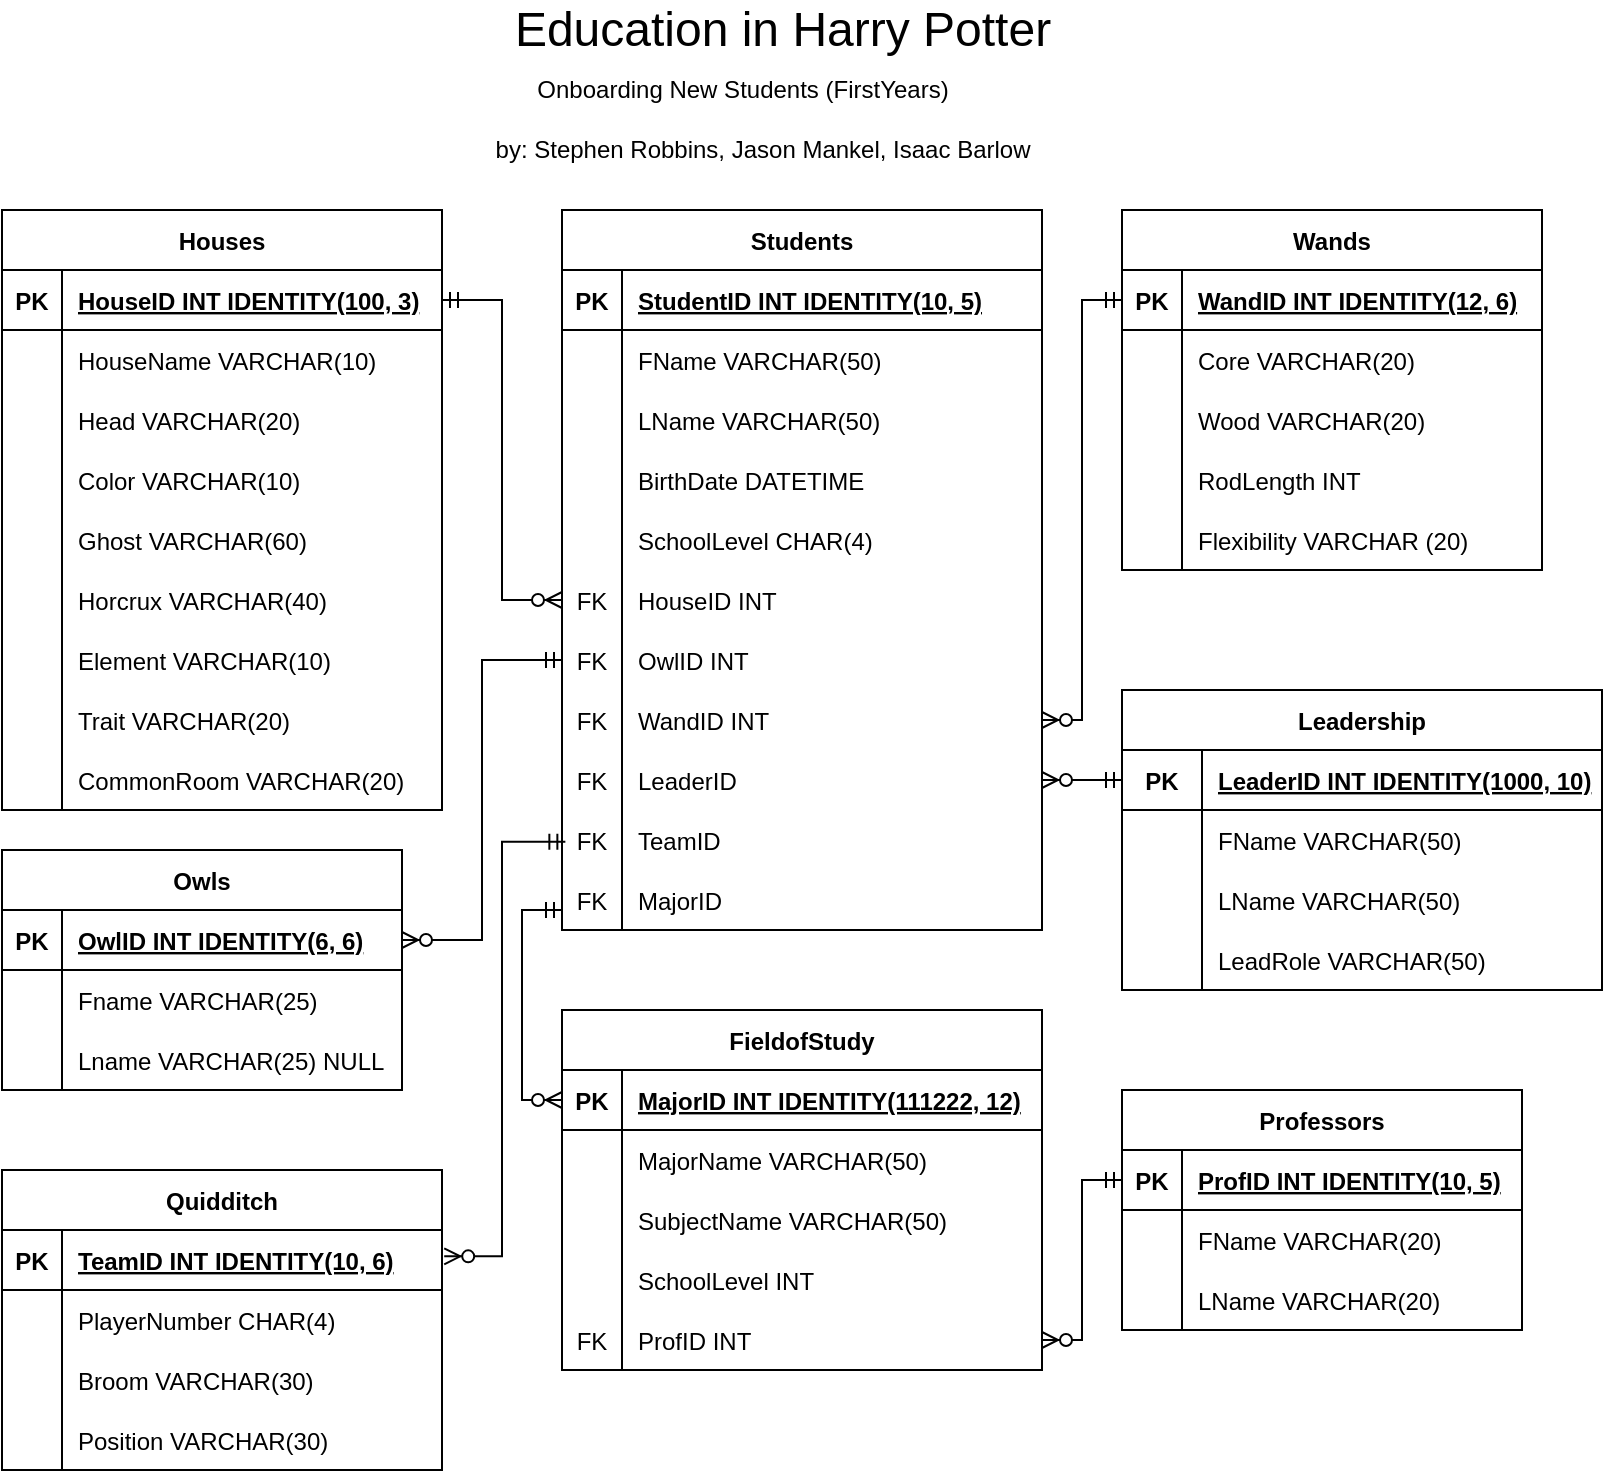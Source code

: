 <mxfile version="17.4.5" type="github">
  <diagram id="U9MsJxQ1fenHRwTIjCpt" name="Page-1">
    <mxGraphModel dx="490" dy="395" grid="1" gridSize="10" guides="1" tooltips="1" connect="0" arrows="0" fold="1" page="1" pageScale="1" pageWidth="850" pageHeight="1100" math="0" shadow="0">
      <root>
        <mxCell id="0" />
        <mxCell id="1" parent="0" />
        <mxCell id="-ZG44ZCdOxZZcYwlkN5d-154" value="Students" style="shape=table;startSize=30;container=1;collapsible=1;childLayout=tableLayout;fixedRows=1;rowLines=0;fontStyle=1;align=center;resizeLast=1;" parent="1" vertex="1">
          <mxGeometry x="320" y="160" width="240" height="360" as="geometry" />
        </mxCell>
        <mxCell id="-ZG44ZCdOxZZcYwlkN5d-155" value="" style="shape=tableRow;horizontal=0;startSize=0;swimlaneHead=0;swimlaneBody=0;fillColor=none;collapsible=0;dropTarget=0;points=[[0,0.5],[1,0.5]];portConstraint=eastwest;top=0;left=0;right=0;bottom=1;" parent="-ZG44ZCdOxZZcYwlkN5d-154" vertex="1">
          <mxGeometry y="30" width="240" height="30" as="geometry" />
        </mxCell>
        <mxCell id="-ZG44ZCdOxZZcYwlkN5d-156" value="PK" style="shape=partialRectangle;connectable=0;fillColor=none;top=0;left=0;bottom=0;right=0;fontStyle=1;overflow=hidden;" parent="-ZG44ZCdOxZZcYwlkN5d-155" vertex="1">
          <mxGeometry width="30" height="30" as="geometry">
            <mxRectangle width="30" height="30" as="alternateBounds" />
          </mxGeometry>
        </mxCell>
        <mxCell id="-ZG44ZCdOxZZcYwlkN5d-157" value="StudentID INT IDENTITY(10, 5)" style="shape=partialRectangle;connectable=0;fillColor=none;top=0;left=0;bottom=0;right=0;align=left;spacingLeft=6;fontStyle=5;overflow=hidden;" parent="-ZG44ZCdOxZZcYwlkN5d-155" vertex="1">
          <mxGeometry x="30" width="210" height="30" as="geometry">
            <mxRectangle width="210" height="30" as="alternateBounds" />
          </mxGeometry>
        </mxCell>
        <mxCell id="-ZG44ZCdOxZZcYwlkN5d-158" value="" style="shape=tableRow;horizontal=0;startSize=0;swimlaneHead=0;swimlaneBody=0;fillColor=none;collapsible=0;dropTarget=0;points=[[0,0.5],[1,0.5]];portConstraint=eastwest;top=0;left=0;right=0;bottom=0;" parent="-ZG44ZCdOxZZcYwlkN5d-154" vertex="1">
          <mxGeometry y="60" width="240" height="30" as="geometry" />
        </mxCell>
        <mxCell id="-ZG44ZCdOxZZcYwlkN5d-159" value="" style="shape=partialRectangle;connectable=0;fillColor=none;top=0;left=0;bottom=0;right=0;editable=1;overflow=hidden;" parent="-ZG44ZCdOxZZcYwlkN5d-158" vertex="1">
          <mxGeometry width="30" height="30" as="geometry">
            <mxRectangle width="30" height="30" as="alternateBounds" />
          </mxGeometry>
        </mxCell>
        <mxCell id="-ZG44ZCdOxZZcYwlkN5d-160" value="FName VARCHAR(50)" style="shape=partialRectangle;connectable=0;fillColor=none;top=0;left=0;bottom=0;right=0;align=left;spacingLeft=6;overflow=hidden;" parent="-ZG44ZCdOxZZcYwlkN5d-158" vertex="1">
          <mxGeometry x="30" width="210" height="30" as="geometry">
            <mxRectangle width="210" height="30" as="alternateBounds" />
          </mxGeometry>
        </mxCell>
        <mxCell id="-ZG44ZCdOxZZcYwlkN5d-161" value="" style="shape=tableRow;horizontal=0;startSize=0;swimlaneHead=0;swimlaneBody=0;fillColor=none;collapsible=0;dropTarget=0;points=[[0,0.5],[1,0.5]];portConstraint=eastwest;top=0;left=0;right=0;bottom=0;" parent="-ZG44ZCdOxZZcYwlkN5d-154" vertex="1">
          <mxGeometry y="90" width="240" height="30" as="geometry" />
        </mxCell>
        <mxCell id="-ZG44ZCdOxZZcYwlkN5d-162" value="" style="shape=partialRectangle;connectable=0;fillColor=none;top=0;left=0;bottom=0;right=0;editable=1;overflow=hidden;" parent="-ZG44ZCdOxZZcYwlkN5d-161" vertex="1">
          <mxGeometry width="30" height="30" as="geometry">
            <mxRectangle width="30" height="30" as="alternateBounds" />
          </mxGeometry>
        </mxCell>
        <mxCell id="-ZG44ZCdOxZZcYwlkN5d-163" value="LName VARCHAR(50)" style="shape=partialRectangle;connectable=0;fillColor=none;top=0;left=0;bottom=0;right=0;align=left;spacingLeft=6;overflow=hidden;" parent="-ZG44ZCdOxZZcYwlkN5d-161" vertex="1">
          <mxGeometry x="30" width="210" height="30" as="geometry">
            <mxRectangle width="210" height="30" as="alternateBounds" />
          </mxGeometry>
        </mxCell>
        <mxCell id="-ZG44ZCdOxZZcYwlkN5d-164" value="" style="shape=tableRow;horizontal=0;startSize=0;swimlaneHead=0;swimlaneBody=0;fillColor=none;collapsible=0;dropTarget=0;points=[[0,0.5],[1,0.5]];portConstraint=eastwest;top=0;left=0;right=0;bottom=0;" parent="-ZG44ZCdOxZZcYwlkN5d-154" vertex="1">
          <mxGeometry y="120" width="240" height="30" as="geometry" />
        </mxCell>
        <mxCell id="-ZG44ZCdOxZZcYwlkN5d-165" value="" style="shape=partialRectangle;connectable=0;fillColor=none;top=0;left=0;bottom=0;right=0;editable=1;overflow=hidden;" parent="-ZG44ZCdOxZZcYwlkN5d-164" vertex="1">
          <mxGeometry width="30" height="30" as="geometry">
            <mxRectangle width="30" height="30" as="alternateBounds" />
          </mxGeometry>
        </mxCell>
        <mxCell id="-ZG44ZCdOxZZcYwlkN5d-166" value="BirthDate DATETIME" style="shape=partialRectangle;connectable=0;fillColor=none;top=0;left=0;bottom=0;right=0;align=left;spacingLeft=6;overflow=hidden;" parent="-ZG44ZCdOxZZcYwlkN5d-164" vertex="1">
          <mxGeometry x="30" width="210" height="30" as="geometry">
            <mxRectangle width="210" height="30" as="alternateBounds" />
          </mxGeometry>
        </mxCell>
        <mxCell id="VRzAlIb7PDX3ngP3cfWf-1" value="" style="shape=tableRow;horizontal=0;startSize=0;swimlaneHead=0;swimlaneBody=0;fillColor=none;collapsible=0;dropTarget=0;points=[[0,0.5],[1,0.5]];portConstraint=eastwest;top=0;left=0;right=0;bottom=0;" vertex="1" parent="-ZG44ZCdOxZZcYwlkN5d-154">
          <mxGeometry y="150" width="240" height="30" as="geometry" />
        </mxCell>
        <mxCell id="VRzAlIb7PDX3ngP3cfWf-2" value="" style="shape=partialRectangle;connectable=0;fillColor=none;top=0;left=0;bottom=0;right=0;editable=1;overflow=hidden;" vertex="1" parent="VRzAlIb7PDX3ngP3cfWf-1">
          <mxGeometry width="30" height="30" as="geometry">
            <mxRectangle width="30" height="30" as="alternateBounds" />
          </mxGeometry>
        </mxCell>
        <mxCell id="VRzAlIb7PDX3ngP3cfWf-3" value="SchoolLevel CHAR(4)" style="shape=partialRectangle;connectable=0;fillColor=none;top=0;left=0;bottom=0;right=0;align=left;spacingLeft=6;overflow=hidden;" vertex="1" parent="VRzAlIb7PDX3ngP3cfWf-1">
          <mxGeometry x="30" width="210" height="30" as="geometry">
            <mxRectangle width="210" height="30" as="alternateBounds" />
          </mxGeometry>
        </mxCell>
        <mxCell id="-ZG44ZCdOxZZcYwlkN5d-338" value="" style="shape=tableRow;horizontal=0;startSize=0;swimlaneHead=0;swimlaneBody=0;fillColor=none;collapsible=0;dropTarget=0;points=[[0,0.5],[1,0.5]];portConstraint=eastwest;top=0;left=0;right=0;bottom=0;" parent="-ZG44ZCdOxZZcYwlkN5d-154" vertex="1">
          <mxGeometry y="180" width="240" height="30" as="geometry" />
        </mxCell>
        <mxCell id="-ZG44ZCdOxZZcYwlkN5d-339" value="FK" style="shape=partialRectangle;connectable=0;fillColor=none;top=0;left=0;bottom=0;right=0;editable=1;overflow=hidden;" parent="-ZG44ZCdOxZZcYwlkN5d-338" vertex="1">
          <mxGeometry width="30" height="30" as="geometry">
            <mxRectangle width="30" height="30" as="alternateBounds" />
          </mxGeometry>
        </mxCell>
        <mxCell id="-ZG44ZCdOxZZcYwlkN5d-340" value="HouseID INT" style="shape=partialRectangle;connectable=0;fillColor=none;top=0;left=0;bottom=0;right=0;align=left;spacingLeft=6;overflow=hidden;" parent="-ZG44ZCdOxZZcYwlkN5d-338" vertex="1">
          <mxGeometry x="30" width="210" height="30" as="geometry">
            <mxRectangle width="210" height="30" as="alternateBounds" />
          </mxGeometry>
        </mxCell>
        <mxCell id="-ZG44ZCdOxZZcYwlkN5d-347" value="" style="shape=tableRow;horizontal=0;startSize=0;swimlaneHead=0;swimlaneBody=0;fillColor=none;collapsible=0;dropTarget=0;points=[[0,0.5],[1,0.5]];portConstraint=eastwest;top=0;left=0;right=0;bottom=0;" parent="-ZG44ZCdOxZZcYwlkN5d-154" vertex="1">
          <mxGeometry y="210" width="240" height="30" as="geometry" />
        </mxCell>
        <mxCell id="-ZG44ZCdOxZZcYwlkN5d-348" value="FK" style="shape=partialRectangle;connectable=0;fillColor=none;top=0;left=0;bottom=0;right=0;editable=1;overflow=hidden;" parent="-ZG44ZCdOxZZcYwlkN5d-347" vertex="1">
          <mxGeometry width="30" height="30" as="geometry">
            <mxRectangle width="30" height="30" as="alternateBounds" />
          </mxGeometry>
        </mxCell>
        <mxCell id="-ZG44ZCdOxZZcYwlkN5d-349" value="OwlID INT" style="shape=partialRectangle;connectable=0;fillColor=none;top=0;left=0;bottom=0;right=0;align=left;spacingLeft=6;overflow=hidden;" parent="-ZG44ZCdOxZZcYwlkN5d-347" vertex="1">
          <mxGeometry x="30" width="210" height="30" as="geometry">
            <mxRectangle width="210" height="30" as="alternateBounds" />
          </mxGeometry>
        </mxCell>
        <mxCell id="-ZG44ZCdOxZZcYwlkN5d-344" value="" style="shape=tableRow;horizontal=0;startSize=0;swimlaneHead=0;swimlaneBody=0;fillColor=none;collapsible=0;dropTarget=0;points=[[0,0.5],[1,0.5]];portConstraint=eastwest;top=0;left=0;right=0;bottom=0;" parent="-ZG44ZCdOxZZcYwlkN5d-154" vertex="1">
          <mxGeometry y="240" width="240" height="30" as="geometry" />
        </mxCell>
        <mxCell id="-ZG44ZCdOxZZcYwlkN5d-345" value="FK" style="shape=partialRectangle;connectable=0;fillColor=none;top=0;left=0;bottom=0;right=0;editable=1;overflow=hidden;" parent="-ZG44ZCdOxZZcYwlkN5d-344" vertex="1">
          <mxGeometry width="30" height="30" as="geometry">
            <mxRectangle width="30" height="30" as="alternateBounds" />
          </mxGeometry>
        </mxCell>
        <mxCell id="-ZG44ZCdOxZZcYwlkN5d-346" value="WandID INT" style="shape=partialRectangle;connectable=0;fillColor=none;top=0;left=0;bottom=0;right=0;align=left;spacingLeft=6;overflow=hidden;" parent="-ZG44ZCdOxZZcYwlkN5d-344" vertex="1">
          <mxGeometry x="30" width="210" height="30" as="geometry">
            <mxRectangle width="210" height="30" as="alternateBounds" />
          </mxGeometry>
        </mxCell>
        <mxCell id="M2DXk9aReoTNy8L0hFYO-3" value="" style="shape=tableRow;horizontal=0;startSize=0;swimlaneHead=0;swimlaneBody=0;fillColor=none;collapsible=0;dropTarget=0;points=[[0,0.5],[1,0.5]];portConstraint=eastwest;top=0;left=0;right=0;bottom=0;" parent="-ZG44ZCdOxZZcYwlkN5d-154" vertex="1">
          <mxGeometry y="270" width="240" height="30" as="geometry" />
        </mxCell>
        <mxCell id="M2DXk9aReoTNy8L0hFYO-4" value="FK" style="shape=partialRectangle;connectable=0;fillColor=none;top=0;left=0;bottom=0;right=0;editable=1;overflow=hidden;" parent="M2DXk9aReoTNy8L0hFYO-3" vertex="1">
          <mxGeometry width="30" height="30" as="geometry">
            <mxRectangle width="30" height="30" as="alternateBounds" />
          </mxGeometry>
        </mxCell>
        <mxCell id="M2DXk9aReoTNy8L0hFYO-5" value="LeaderID" style="shape=partialRectangle;connectable=0;fillColor=none;top=0;left=0;bottom=0;right=0;align=left;spacingLeft=6;overflow=hidden;" parent="M2DXk9aReoTNy8L0hFYO-3" vertex="1">
          <mxGeometry x="30" width="210" height="30" as="geometry">
            <mxRectangle width="210" height="30" as="alternateBounds" />
          </mxGeometry>
        </mxCell>
        <mxCell id="WlVcrOONY_snQyhokI9--11" value="" style="shape=tableRow;horizontal=0;startSize=0;swimlaneHead=0;swimlaneBody=0;fillColor=none;collapsible=0;dropTarget=0;points=[[0,0.5],[1,0.5]];portConstraint=eastwest;top=0;left=0;right=0;bottom=0;" parent="-ZG44ZCdOxZZcYwlkN5d-154" vertex="1">
          <mxGeometry y="300" width="240" height="30" as="geometry" />
        </mxCell>
        <mxCell id="WlVcrOONY_snQyhokI9--12" value="FK" style="shape=partialRectangle;connectable=0;fillColor=none;top=0;left=0;bottom=0;right=0;editable=1;overflow=hidden;" parent="WlVcrOONY_snQyhokI9--11" vertex="1">
          <mxGeometry width="30" height="30" as="geometry">
            <mxRectangle width="30" height="30" as="alternateBounds" />
          </mxGeometry>
        </mxCell>
        <mxCell id="WlVcrOONY_snQyhokI9--13" value="TeamID" style="shape=partialRectangle;connectable=0;fillColor=none;top=0;left=0;bottom=0;right=0;align=left;spacingLeft=6;overflow=hidden;" parent="WlVcrOONY_snQyhokI9--11" vertex="1">
          <mxGeometry x="30" width="210" height="30" as="geometry">
            <mxRectangle width="210" height="30" as="alternateBounds" />
          </mxGeometry>
        </mxCell>
        <mxCell id="-ZG44ZCdOxZZcYwlkN5d-341" value="" style="shape=tableRow;horizontal=0;startSize=0;swimlaneHead=0;swimlaneBody=0;fillColor=none;collapsible=0;dropTarget=0;points=[[0,0.5],[1,0.5]];portConstraint=eastwest;top=0;left=0;right=0;bottom=0;" parent="-ZG44ZCdOxZZcYwlkN5d-154" vertex="1">
          <mxGeometry y="330" width="240" height="30" as="geometry" />
        </mxCell>
        <mxCell id="-ZG44ZCdOxZZcYwlkN5d-342" value="FK" style="shape=partialRectangle;connectable=0;fillColor=none;top=0;left=0;bottom=0;right=0;editable=1;overflow=hidden;" parent="-ZG44ZCdOxZZcYwlkN5d-341" vertex="1">
          <mxGeometry width="30" height="30" as="geometry">
            <mxRectangle width="30" height="30" as="alternateBounds" />
          </mxGeometry>
        </mxCell>
        <mxCell id="-ZG44ZCdOxZZcYwlkN5d-343" value="MajorID" style="shape=partialRectangle;connectable=0;fillColor=none;top=0;left=0;bottom=0;right=0;align=left;spacingLeft=6;overflow=hidden;" parent="-ZG44ZCdOxZZcYwlkN5d-341" vertex="1">
          <mxGeometry x="30" width="210" height="30" as="geometry">
            <mxRectangle width="210" height="30" as="alternateBounds" />
          </mxGeometry>
        </mxCell>
        <mxCell id="-ZG44ZCdOxZZcYwlkN5d-170" value="Houses" style="shape=table;startSize=30;container=1;collapsible=1;childLayout=tableLayout;fixedRows=1;rowLines=0;fontStyle=1;align=center;resizeLast=1;" parent="1" vertex="1">
          <mxGeometry x="40" y="160" width="220" height="300" as="geometry" />
        </mxCell>
        <mxCell id="-ZG44ZCdOxZZcYwlkN5d-171" value="" style="shape=tableRow;horizontal=0;startSize=0;swimlaneHead=0;swimlaneBody=0;fillColor=none;collapsible=0;dropTarget=0;points=[[0,0.5],[1,0.5]];portConstraint=eastwest;top=0;left=0;right=0;bottom=1;" parent="-ZG44ZCdOxZZcYwlkN5d-170" vertex="1">
          <mxGeometry y="30" width="220" height="30" as="geometry" />
        </mxCell>
        <mxCell id="-ZG44ZCdOxZZcYwlkN5d-172" value="PK" style="shape=partialRectangle;connectable=0;fillColor=none;top=0;left=0;bottom=0;right=0;fontStyle=1;overflow=hidden;" parent="-ZG44ZCdOxZZcYwlkN5d-171" vertex="1">
          <mxGeometry width="30" height="30" as="geometry">
            <mxRectangle width="30" height="30" as="alternateBounds" />
          </mxGeometry>
        </mxCell>
        <mxCell id="-ZG44ZCdOxZZcYwlkN5d-173" value="HouseID INT IDENTITY(100, 3)" style="shape=partialRectangle;connectable=0;fillColor=none;top=0;left=0;bottom=0;right=0;align=left;spacingLeft=6;fontStyle=5;overflow=hidden;" parent="-ZG44ZCdOxZZcYwlkN5d-171" vertex="1">
          <mxGeometry x="30" width="190" height="30" as="geometry">
            <mxRectangle width="190" height="30" as="alternateBounds" />
          </mxGeometry>
        </mxCell>
        <mxCell id="-ZG44ZCdOxZZcYwlkN5d-177" value="" style="shape=tableRow;horizontal=0;startSize=0;swimlaneHead=0;swimlaneBody=0;fillColor=none;collapsible=0;dropTarget=0;points=[[0,0.5],[1,0.5]];portConstraint=eastwest;top=0;left=0;right=0;bottom=0;" parent="-ZG44ZCdOxZZcYwlkN5d-170" vertex="1">
          <mxGeometry y="60" width="220" height="30" as="geometry" />
        </mxCell>
        <mxCell id="-ZG44ZCdOxZZcYwlkN5d-178" value="" style="shape=partialRectangle;connectable=0;fillColor=none;top=0;left=0;bottom=0;right=0;editable=1;overflow=hidden;" parent="-ZG44ZCdOxZZcYwlkN5d-177" vertex="1">
          <mxGeometry width="30" height="30" as="geometry">
            <mxRectangle width="30" height="30" as="alternateBounds" />
          </mxGeometry>
        </mxCell>
        <mxCell id="-ZG44ZCdOxZZcYwlkN5d-179" value="HouseName VARCHAR(10)" style="shape=partialRectangle;connectable=0;fillColor=none;top=0;left=0;bottom=0;right=0;align=left;spacingLeft=6;overflow=hidden;" parent="-ZG44ZCdOxZZcYwlkN5d-177" vertex="1">
          <mxGeometry x="30" width="190" height="30" as="geometry">
            <mxRectangle width="190" height="30" as="alternateBounds" />
          </mxGeometry>
        </mxCell>
        <mxCell id="VRzAlIb7PDX3ngP3cfWf-4" value="" style="shape=tableRow;horizontal=0;startSize=0;swimlaneHead=0;swimlaneBody=0;fillColor=none;collapsible=0;dropTarget=0;points=[[0,0.5],[1,0.5]];portConstraint=eastwest;top=0;left=0;right=0;bottom=0;" vertex="1" parent="-ZG44ZCdOxZZcYwlkN5d-170">
          <mxGeometry y="90" width="220" height="30" as="geometry" />
        </mxCell>
        <mxCell id="VRzAlIb7PDX3ngP3cfWf-5" value="" style="shape=partialRectangle;connectable=0;fillColor=none;top=0;left=0;bottom=0;right=0;editable=1;overflow=hidden;" vertex="1" parent="VRzAlIb7PDX3ngP3cfWf-4">
          <mxGeometry width="30" height="30" as="geometry">
            <mxRectangle width="30" height="30" as="alternateBounds" />
          </mxGeometry>
        </mxCell>
        <mxCell id="VRzAlIb7PDX3ngP3cfWf-6" value="Head VARCHAR(20)" style="shape=partialRectangle;connectable=0;fillColor=none;top=0;left=0;bottom=0;right=0;align=left;spacingLeft=6;overflow=hidden;" vertex="1" parent="VRzAlIb7PDX3ngP3cfWf-4">
          <mxGeometry x="30" width="190" height="30" as="geometry">
            <mxRectangle width="190" height="30" as="alternateBounds" />
          </mxGeometry>
        </mxCell>
        <mxCell id="-ZG44ZCdOxZZcYwlkN5d-180" value="" style="shape=tableRow;horizontal=0;startSize=0;swimlaneHead=0;swimlaneBody=0;fillColor=none;collapsible=0;dropTarget=0;points=[[0,0.5],[1,0.5]];portConstraint=eastwest;top=0;left=0;right=0;bottom=0;" parent="-ZG44ZCdOxZZcYwlkN5d-170" vertex="1">
          <mxGeometry y="120" width="220" height="30" as="geometry" />
        </mxCell>
        <mxCell id="-ZG44ZCdOxZZcYwlkN5d-181" value="" style="shape=partialRectangle;connectable=0;fillColor=none;top=0;left=0;bottom=0;right=0;editable=1;overflow=hidden;" parent="-ZG44ZCdOxZZcYwlkN5d-180" vertex="1">
          <mxGeometry width="30" height="30" as="geometry">
            <mxRectangle width="30" height="30" as="alternateBounds" />
          </mxGeometry>
        </mxCell>
        <mxCell id="-ZG44ZCdOxZZcYwlkN5d-182" value="Color VARCHAR(10)" style="shape=partialRectangle;connectable=0;fillColor=none;top=0;left=0;bottom=0;right=0;align=left;spacingLeft=6;overflow=hidden;" parent="-ZG44ZCdOxZZcYwlkN5d-180" vertex="1">
          <mxGeometry x="30" width="190" height="30" as="geometry">
            <mxRectangle width="190" height="30" as="alternateBounds" />
          </mxGeometry>
        </mxCell>
        <mxCell id="-ZG44ZCdOxZZcYwlkN5d-183" value="" style="shape=tableRow;horizontal=0;startSize=0;swimlaneHead=0;swimlaneBody=0;fillColor=none;collapsible=0;dropTarget=0;points=[[0,0.5],[1,0.5]];portConstraint=eastwest;top=0;left=0;right=0;bottom=0;" parent="-ZG44ZCdOxZZcYwlkN5d-170" vertex="1">
          <mxGeometry y="150" width="220" height="30" as="geometry" />
        </mxCell>
        <mxCell id="-ZG44ZCdOxZZcYwlkN5d-184" value="" style="shape=partialRectangle;connectable=0;fillColor=none;top=0;left=0;bottom=0;right=0;editable=1;overflow=hidden;" parent="-ZG44ZCdOxZZcYwlkN5d-183" vertex="1">
          <mxGeometry width="30" height="30" as="geometry">
            <mxRectangle width="30" height="30" as="alternateBounds" />
          </mxGeometry>
        </mxCell>
        <mxCell id="-ZG44ZCdOxZZcYwlkN5d-185" value="Ghost VARCHAR(60)" style="shape=partialRectangle;connectable=0;fillColor=none;top=0;left=0;bottom=0;right=0;align=left;spacingLeft=6;overflow=hidden;" parent="-ZG44ZCdOxZZcYwlkN5d-183" vertex="1">
          <mxGeometry x="30" width="190" height="30" as="geometry">
            <mxRectangle width="190" height="30" as="alternateBounds" />
          </mxGeometry>
        </mxCell>
        <mxCell id="-ZG44ZCdOxZZcYwlkN5d-186" value="" style="shape=tableRow;horizontal=0;startSize=0;swimlaneHead=0;swimlaneBody=0;fillColor=none;collapsible=0;dropTarget=0;points=[[0,0.5],[1,0.5]];portConstraint=eastwest;top=0;left=0;right=0;bottom=0;" parent="-ZG44ZCdOxZZcYwlkN5d-170" vertex="1">
          <mxGeometry y="180" width="220" height="30" as="geometry" />
        </mxCell>
        <mxCell id="-ZG44ZCdOxZZcYwlkN5d-187" value="" style="shape=partialRectangle;connectable=0;fillColor=none;top=0;left=0;bottom=0;right=0;editable=1;overflow=hidden;" parent="-ZG44ZCdOxZZcYwlkN5d-186" vertex="1">
          <mxGeometry width="30" height="30" as="geometry">
            <mxRectangle width="30" height="30" as="alternateBounds" />
          </mxGeometry>
        </mxCell>
        <mxCell id="-ZG44ZCdOxZZcYwlkN5d-188" value="Horcrux VARCHAR(40)" style="shape=partialRectangle;connectable=0;fillColor=none;top=0;left=0;bottom=0;right=0;align=left;spacingLeft=6;overflow=hidden;" parent="-ZG44ZCdOxZZcYwlkN5d-186" vertex="1">
          <mxGeometry x="30" width="190" height="30" as="geometry">
            <mxRectangle width="190" height="30" as="alternateBounds" />
          </mxGeometry>
        </mxCell>
        <mxCell id="-ZG44ZCdOxZZcYwlkN5d-189" value="" style="shape=tableRow;horizontal=0;startSize=0;swimlaneHead=0;swimlaneBody=0;fillColor=none;collapsible=0;dropTarget=0;points=[[0,0.5],[1,0.5]];portConstraint=eastwest;top=0;left=0;right=0;bottom=0;" parent="-ZG44ZCdOxZZcYwlkN5d-170" vertex="1">
          <mxGeometry y="210" width="220" height="30" as="geometry" />
        </mxCell>
        <mxCell id="-ZG44ZCdOxZZcYwlkN5d-190" value="" style="shape=partialRectangle;connectable=0;fillColor=none;top=0;left=0;bottom=0;right=0;editable=1;overflow=hidden;" parent="-ZG44ZCdOxZZcYwlkN5d-189" vertex="1">
          <mxGeometry width="30" height="30" as="geometry">
            <mxRectangle width="30" height="30" as="alternateBounds" />
          </mxGeometry>
        </mxCell>
        <mxCell id="-ZG44ZCdOxZZcYwlkN5d-191" value="Element VARCHAR(10)" style="shape=partialRectangle;connectable=0;fillColor=none;top=0;left=0;bottom=0;right=0;align=left;spacingLeft=6;overflow=hidden;" parent="-ZG44ZCdOxZZcYwlkN5d-189" vertex="1">
          <mxGeometry x="30" width="190" height="30" as="geometry">
            <mxRectangle width="190" height="30" as="alternateBounds" />
          </mxGeometry>
        </mxCell>
        <mxCell id="-ZG44ZCdOxZZcYwlkN5d-192" value="" style="shape=tableRow;horizontal=0;startSize=0;swimlaneHead=0;swimlaneBody=0;fillColor=none;collapsible=0;dropTarget=0;points=[[0,0.5],[1,0.5]];portConstraint=eastwest;top=0;left=0;right=0;bottom=0;" parent="-ZG44ZCdOxZZcYwlkN5d-170" vertex="1">
          <mxGeometry y="240" width="220" height="30" as="geometry" />
        </mxCell>
        <mxCell id="-ZG44ZCdOxZZcYwlkN5d-193" value="" style="shape=partialRectangle;connectable=0;fillColor=none;top=0;left=0;bottom=0;right=0;editable=1;overflow=hidden;" parent="-ZG44ZCdOxZZcYwlkN5d-192" vertex="1">
          <mxGeometry width="30" height="30" as="geometry">
            <mxRectangle width="30" height="30" as="alternateBounds" />
          </mxGeometry>
        </mxCell>
        <mxCell id="-ZG44ZCdOxZZcYwlkN5d-194" value="Trait VARCHAR(20)" style="shape=partialRectangle;connectable=0;fillColor=none;top=0;left=0;bottom=0;right=0;align=left;spacingLeft=6;overflow=hidden;" parent="-ZG44ZCdOxZZcYwlkN5d-192" vertex="1">
          <mxGeometry x="30" width="190" height="30" as="geometry">
            <mxRectangle width="190" height="30" as="alternateBounds" />
          </mxGeometry>
        </mxCell>
        <mxCell id="-ZG44ZCdOxZZcYwlkN5d-335" value="" style="shape=tableRow;horizontal=0;startSize=0;swimlaneHead=0;swimlaneBody=0;fillColor=none;collapsible=0;dropTarget=0;points=[[0,0.5],[1,0.5]];portConstraint=eastwest;top=0;left=0;right=0;bottom=0;" parent="-ZG44ZCdOxZZcYwlkN5d-170" vertex="1">
          <mxGeometry y="270" width="220" height="30" as="geometry" />
        </mxCell>
        <mxCell id="-ZG44ZCdOxZZcYwlkN5d-336" value="" style="shape=partialRectangle;connectable=0;fillColor=none;top=0;left=0;bottom=0;right=0;editable=1;overflow=hidden;" parent="-ZG44ZCdOxZZcYwlkN5d-335" vertex="1">
          <mxGeometry width="30" height="30" as="geometry">
            <mxRectangle width="30" height="30" as="alternateBounds" />
          </mxGeometry>
        </mxCell>
        <mxCell id="-ZG44ZCdOxZZcYwlkN5d-337" value="CommonRoom VARCHAR(20)" style="shape=partialRectangle;connectable=0;fillColor=none;top=0;left=0;bottom=0;right=0;align=left;spacingLeft=6;overflow=hidden;" parent="-ZG44ZCdOxZZcYwlkN5d-335" vertex="1">
          <mxGeometry x="30" width="190" height="30" as="geometry">
            <mxRectangle width="190" height="30" as="alternateBounds" />
          </mxGeometry>
        </mxCell>
        <mxCell id="-ZG44ZCdOxZZcYwlkN5d-195" value="FieldofStudy" style="shape=table;startSize=30;container=1;collapsible=1;childLayout=tableLayout;fixedRows=1;rowLines=0;fontStyle=1;align=center;resizeLast=1;" parent="1" vertex="1">
          <mxGeometry x="320" y="560" width="240" height="180" as="geometry" />
        </mxCell>
        <mxCell id="-ZG44ZCdOxZZcYwlkN5d-196" value="" style="shape=tableRow;horizontal=0;startSize=0;swimlaneHead=0;swimlaneBody=0;fillColor=none;collapsible=0;dropTarget=0;points=[[0,0.5],[1,0.5]];portConstraint=eastwest;top=0;left=0;right=0;bottom=1;" parent="-ZG44ZCdOxZZcYwlkN5d-195" vertex="1">
          <mxGeometry y="30" width="240" height="30" as="geometry" />
        </mxCell>
        <mxCell id="-ZG44ZCdOxZZcYwlkN5d-197" value="PK" style="shape=partialRectangle;connectable=0;fillColor=none;top=0;left=0;bottom=0;right=0;fontStyle=1;overflow=hidden;" parent="-ZG44ZCdOxZZcYwlkN5d-196" vertex="1">
          <mxGeometry width="30" height="30" as="geometry">
            <mxRectangle width="30" height="30" as="alternateBounds" />
          </mxGeometry>
        </mxCell>
        <mxCell id="-ZG44ZCdOxZZcYwlkN5d-198" value="MajorID INT IDENTITY(111222, 12)" style="shape=partialRectangle;connectable=0;fillColor=none;top=0;left=0;bottom=0;right=0;align=left;spacingLeft=6;fontStyle=5;overflow=hidden;" parent="-ZG44ZCdOxZZcYwlkN5d-196" vertex="1">
          <mxGeometry x="30" width="210" height="30" as="geometry">
            <mxRectangle width="210" height="30" as="alternateBounds" />
          </mxGeometry>
        </mxCell>
        <mxCell id="-ZG44ZCdOxZZcYwlkN5d-199" value="" style="shape=tableRow;horizontal=0;startSize=0;swimlaneHead=0;swimlaneBody=0;fillColor=none;collapsible=0;dropTarget=0;points=[[0,0.5],[1,0.5]];portConstraint=eastwest;top=0;left=0;right=0;bottom=0;" parent="-ZG44ZCdOxZZcYwlkN5d-195" vertex="1">
          <mxGeometry y="60" width="240" height="30" as="geometry" />
        </mxCell>
        <mxCell id="-ZG44ZCdOxZZcYwlkN5d-200" value="" style="shape=partialRectangle;connectable=0;fillColor=none;top=0;left=0;bottom=0;right=0;editable=1;overflow=hidden;" parent="-ZG44ZCdOxZZcYwlkN5d-199" vertex="1">
          <mxGeometry width="30" height="30" as="geometry">
            <mxRectangle width="30" height="30" as="alternateBounds" />
          </mxGeometry>
        </mxCell>
        <mxCell id="-ZG44ZCdOxZZcYwlkN5d-201" value="MajorName VARCHAR(50)" style="shape=partialRectangle;connectable=0;fillColor=none;top=0;left=0;bottom=0;right=0;align=left;spacingLeft=6;overflow=hidden;" parent="-ZG44ZCdOxZZcYwlkN5d-199" vertex="1">
          <mxGeometry x="30" width="210" height="30" as="geometry">
            <mxRectangle width="210" height="30" as="alternateBounds" />
          </mxGeometry>
        </mxCell>
        <mxCell id="k1wWdUFTu1-UaHcBMK5w-1" value="" style="shape=tableRow;horizontal=0;startSize=0;swimlaneHead=0;swimlaneBody=0;fillColor=none;collapsible=0;dropTarget=0;points=[[0,0.5],[1,0.5]];portConstraint=eastwest;top=0;left=0;right=0;bottom=0;" parent="-ZG44ZCdOxZZcYwlkN5d-195" vertex="1">
          <mxGeometry y="90" width="240" height="30" as="geometry" />
        </mxCell>
        <mxCell id="k1wWdUFTu1-UaHcBMK5w-2" value="" style="shape=partialRectangle;connectable=0;fillColor=none;top=0;left=0;bottom=0;right=0;editable=1;overflow=hidden;" parent="k1wWdUFTu1-UaHcBMK5w-1" vertex="1">
          <mxGeometry width="30" height="30" as="geometry">
            <mxRectangle width="30" height="30" as="alternateBounds" />
          </mxGeometry>
        </mxCell>
        <mxCell id="k1wWdUFTu1-UaHcBMK5w-3" value="SubjectName VARCHAR(50)" style="shape=partialRectangle;connectable=0;fillColor=none;top=0;left=0;bottom=0;right=0;align=left;spacingLeft=6;overflow=hidden;" parent="k1wWdUFTu1-UaHcBMK5w-1" vertex="1">
          <mxGeometry x="30" width="210" height="30" as="geometry">
            <mxRectangle width="210" height="30" as="alternateBounds" />
          </mxGeometry>
        </mxCell>
        <mxCell id="-ZG44ZCdOxZZcYwlkN5d-362" value="" style="shape=tableRow;horizontal=0;startSize=0;swimlaneHead=0;swimlaneBody=0;fillColor=none;collapsible=0;dropTarget=0;points=[[0,0.5],[1,0.5]];portConstraint=eastwest;top=0;left=0;right=0;bottom=0;" parent="-ZG44ZCdOxZZcYwlkN5d-195" vertex="1">
          <mxGeometry y="120" width="240" height="30" as="geometry" />
        </mxCell>
        <mxCell id="-ZG44ZCdOxZZcYwlkN5d-363" value="" style="shape=partialRectangle;connectable=0;fillColor=none;top=0;left=0;bottom=0;right=0;editable=1;overflow=hidden;" parent="-ZG44ZCdOxZZcYwlkN5d-362" vertex="1">
          <mxGeometry width="30" height="30" as="geometry">
            <mxRectangle width="30" height="30" as="alternateBounds" />
          </mxGeometry>
        </mxCell>
        <mxCell id="-ZG44ZCdOxZZcYwlkN5d-364" value="SchoolLevel INT" style="shape=partialRectangle;connectable=0;fillColor=none;top=0;left=0;bottom=0;right=0;align=left;spacingLeft=6;overflow=hidden;" parent="-ZG44ZCdOxZZcYwlkN5d-362" vertex="1">
          <mxGeometry x="30" width="210" height="30" as="geometry">
            <mxRectangle width="210" height="30" as="alternateBounds" />
          </mxGeometry>
        </mxCell>
        <mxCell id="-ZG44ZCdOxZZcYwlkN5d-202" value="" style="shape=tableRow;horizontal=0;startSize=0;swimlaneHead=0;swimlaneBody=0;fillColor=none;collapsible=0;dropTarget=0;points=[[0,0.5],[1,0.5]];portConstraint=eastwest;top=0;left=0;right=0;bottom=0;" parent="-ZG44ZCdOxZZcYwlkN5d-195" vertex="1">
          <mxGeometry y="150" width="240" height="30" as="geometry" />
        </mxCell>
        <mxCell id="-ZG44ZCdOxZZcYwlkN5d-203" value="FK" style="shape=partialRectangle;connectable=0;fillColor=none;top=0;left=0;bottom=0;right=0;editable=1;overflow=hidden;" parent="-ZG44ZCdOxZZcYwlkN5d-202" vertex="1">
          <mxGeometry width="30" height="30" as="geometry">
            <mxRectangle width="30" height="30" as="alternateBounds" />
          </mxGeometry>
        </mxCell>
        <mxCell id="-ZG44ZCdOxZZcYwlkN5d-204" value="ProfID INT" style="shape=partialRectangle;connectable=0;fillColor=none;top=0;left=0;bottom=0;right=0;align=left;spacingLeft=6;overflow=hidden;" parent="-ZG44ZCdOxZZcYwlkN5d-202" vertex="1">
          <mxGeometry x="30" width="210" height="30" as="geometry">
            <mxRectangle width="210" height="30" as="alternateBounds" />
          </mxGeometry>
        </mxCell>
        <mxCell id="-ZG44ZCdOxZZcYwlkN5d-220" value="&lt;font style=&quot;font-size: 24px&quot;&gt;Education in Harry Potter&lt;/font&gt;" style="text;html=1;align=center;verticalAlign=middle;resizable=0;points=[];autosize=1;strokeColor=none;fillColor=none;" parent="1" vertex="1">
          <mxGeometry x="290" y="60" width="280" height="20" as="geometry" />
        </mxCell>
        <mxCell id="-ZG44ZCdOxZZcYwlkN5d-221" value="Leadership" style="shape=table;startSize=30;container=1;collapsible=1;childLayout=tableLayout;fixedRows=1;rowLines=0;fontStyle=1;align=center;resizeLast=1;" parent="1" vertex="1">
          <mxGeometry x="600" y="400" width="240" height="150" as="geometry" />
        </mxCell>
        <mxCell id="-ZG44ZCdOxZZcYwlkN5d-222" value="" style="shape=tableRow;horizontal=0;startSize=0;swimlaneHead=0;swimlaneBody=0;fillColor=none;collapsible=0;dropTarget=0;points=[[0,0.5],[1,0.5]];portConstraint=eastwest;top=0;left=0;right=0;bottom=1;" parent="-ZG44ZCdOxZZcYwlkN5d-221" vertex="1">
          <mxGeometry y="30" width="240" height="30" as="geometry" />
        </mxCell>
        <mxCell id="-ZG44ZCdOxZZcYwlkN5d-223" value="PK" style="shape=partialRectangle;connectable=0;fillColor=none;top=0;left=0;bottom=0;right=0;fontStyle=1;overflow=hidden;" parent="-ZG44ZCdOxZZcYwlkN5d-222" vertex="1">
          <mxGeometry width="40" height="30" as="geometry">
            <mxRectangle width="40" height="30" as="alternateBounds" />
          </mxGeometry>
        </mxCell>
        <mxCell id="-ZG44ZCdOxZZcYwlkN5d-224" value="LeaderID INT IDENTITY(1000, 10)" style="shape=partialRectangle;connectable=0;fillColor=none;top=0;left=0;bottom=0;right=0;align=left;spacingLeft=6;fontStyle=5;overflow=hidden;" parent="-ZG44ZCdOxZZcYwlkN5d-222" vertex="1">
          <mxGeometry x="40" width="200" height="30" as="geometry">
            <mxRectangle width="200" height="30" as="alternateBounds" />
          </mxGeometry>
        </mxCell>
        <mxCell id="-ZG44ZCdOxZZcYwlkN5d-225" value="" style="shape=tableRow;horizontal=0;startSize=0;swimlaneHead=0;swimlaneBody=0;fillColor=none;collapsible=0;dropTarget=0;points=[[0,0.5],[1,0.5]];portConstraint=eastwest;top=0;left=0;right=0;bottom=0;" parent="-ZG44ZCdOxZZcYwlkN5d-221" vertex="1">
          <mxGeometry y="60" width="240" height="30" as="geometry" />
        </mxCell>
        <mxCell id="-ZG44ZCdOxZZcYwlkN5d-226" value="" style="shape=partialRectangle;connectable=0;fillColor=none;top=0;left=0;bottom=0;right=0;editable=1;overflow=hidden;" parent="-ZG44ZCdOxZZcYwlkN5d-225" vertex="1">
          <mxGeometry width="40" height="30" as="geometry">
            <mxRectangle width="40" height="30" as="alternateBounds" />
          </mxGeometry>
        </mxCell>
        <mxCell id="-ZG44ZCdOxZZcYwlkN5d-227" value="FName VARCHAR(50)" style="shape=partialRectangle;connectable=0;fillColor=none;top=0;left=0;bottom=0;right=0;align=left;spacingLeft=6;overflow=hidden;" parent="-ZG44ZCdOxZZcYwlkN5d-225" vertex="1">
          <mxGeometry x="40" width="200" height="30" as="geometry">
            <mxRectangle width="200" height="30" as="alternateBounds" />
          </mxGeometry>
        </mxCell>
        <mxCell id="wnUZSyu009HnxpGDPx5d-10" value="" style="shape=tableRow;horizontal=0;startSize=0;swimlaneHead=0;swimlaneBody=0;fillColor=none;collapsible=0;dropTarget=0;points=[[0,0.5],[1,0.5]];portConstraint=eastwest;top=0;left=0;right=0;bottom=0;" parent="-ZG44ZCdOxZZcYwlkN5d-221" vertex="1">
          <mxGeometry y="90" width="240" height="30" as="geometry" />
        </mxCell>
        <mxCell id="wnUZSyu009HnxpGDPx5d-11" value="" style="shape=partialRectangle;connectable=0;fillColor=none;top=0;left=0;bottom=0;right=0;editable=1;overflow=hidden;" parent="wnUZSyu009HnxpGDPx5d-10" vertex="1">
          <mxGeometry width="40" height="30" as="geometry">
            <mxRectangle width="40" height="30" as="alternateBounds" />
          </mxGeometry>
        </mxCell>
        <mxCell id="wnUZSyu009HnxpGDPx5d-12" value="LName VARCHAR(50)" style="shape=partialRectangle;connectable=0;fillColor=none;top=0;left=0;bottom=0;right=0;align=left;spacingLeft=6;overflow=hidden;" parent="wnUZSyu009HnxpGDPx5d-10" vertex="1">
          <mxGeometry x="40" width="200" height="30" as="geometry">
            <mxRectangle width="200" height="30" as="alternateBounds" />
          </mxGeometry>
        </mxCell>
        <mxCell id="M2DXk9aReoTNy8L0hFYO-6" value="" style="shape=tableRow;horizontal=0;startSize=0;swimlaneHead=0;swimlaneBody=0;fillColor=none;collapsible=0;dropTarget=0;points=[[0,0.5],[1,0.5]];portConstraint=eastwest;top=0;left=0;right=0;bottom=0;" parent="-ZG44ZCdOxZZcYwlkN5d-221" vertex="1">
          <mxGeometry y="120" width="240" height="30" as="geometry" />
        </mxCell>
        <mxCell id="M2DXk9aReoTNy8L0hFYO-7" value="" style="shape=partialRectangle;connectable=0;fillColor=none;top=0;left=0;bottom=0;right=0;editable=1;overflow=hidden;" parent="M2DXk9aReoTNy8L0hFYO-6" vertex="1">
          <mxGeometry width="40" height="30" as="geometry">
            <mxRectangle width="40" height="30" as="alternateBounds" />
          </mxGeometry>
        </mxCell>
        <mxCell id="M2DXk9aReoTNy8L0hFYO-8" value="LeadRole VARCHAR(50)" style="shape=partialRectangle;connectable=0;fillColor=none;top=0;left=0;bottom=0;right=0;align=left;spacingLeft=6;overflow=hidden;" parent="M2DXk9aReoTNy8L0hFYO-6" vertex="1">
          <mxGeometry x="40" width="200" height="30" as="geometry">
            <mxRectangle width="200" height="30" as="alternateBounds" />
          </mxGeometry>
        </mxCell>
        <mxCell id="-ZG44ZCdOxZZcYwlkN5d-240" value="Owls" style="shape=table;startSize=30;container=1;collapsible=1;childLayout=tableLayout;fixedRows=1;rowLines=0;fontStyle=1;align=center;resizeLast=1;" parent="1" vertex="1">
          <mxGeometry x="40" y="480" width="200" height="120" as="geometry" />
        </mxCell>
        <mxCell id="-ZG44ZCdOxZZcYwlkN5d-241" value="" style="shape=tableRow;horizontal=0;startSize=0;swimlaneHead=0;swimlaneBody=0;fillColor=none;collapsible=0;dropTarget=0;points=[[0,0.5],[1,0.5]];portConstraint=eastwest;top=0;left=0;right=0;bottom=1;" parent="-ZG44ZCdOxZZcYwlkN5d-240" vertex="1">
          <mxGeometry y="30" width="200" height="30" as="geometry" />
        </mxCell>
        <mxCell id="-ZG44ZCdOxZZcYwlkN5d-242" value="PK" style="shape=partialRectangle;connectable=0;fillColor=none;top=0;left=0;bottom=0;right=0;fontStyle=1;overflow=hidden;" parent="-ZG44ZCdOxZZcYwlkN5d-241" vertex="1">
          <mxGeometry width="30" height="30" as="geometry">
            <mxRectangle width="30" height="30" as="alternateBounds" />
          </mxGeometry>
        </mxCell>
        <mxCell id="-ZG44ZCdOxZZcYwlkN5d-243" value="OwlID INT IDENTITY(6, 6)" style="shape=partialRectangle;connectable=0;fillColor=none;top=0;left=0;bottom=0;right=0;align=left;spacingLeft=6;fontStyle=5;overflow=hidden;" parent="-ZG44ZCdOxZZcYwlkN5d-241" vertex="1">
          <mxGeometry x="30" width="170" height="30" as="geometry">
            <mxRectangle width="170" height="30" as="alternateBounds" />
          </mxGeometry>
        </mxCell>
        <mxCell id="-ZG44ZCdOxZZcYwlkN5d-244" value="" style="shape=tableRow;horizontal=0;startSize=0;swimlaneHead=0;swimlaneBody=0;fillColor=none;collapsible=0;dropTarget=0;points=[[0,0.5],[1,0.5]];portConstraint=eastwest;top=0;left=0;right=0;bottom=0;" parent="-ZG44ZCdOxZZcYwlkN5d-240" vertex="1">
          <mxGeometry y="60" width="200" height="30" as="geometry" />
        </mxCell>
        <mxCell id="-ZG44ZCdOxZZcYwlkN5d-245" value="" style="shape=partialRectangle;connectable=0;fillColor=none;top=0;left=0;bottom=0;right=0;editable=1;overflow=hidden;" parent="-ZG44ZCdOxZZcYwlkN5d-244" vertex="1">
          <mxGeometry width="30" height="30" as="geometry">
            <mxRectangle width="30" height="30" as="alternateBounds" />
          </mxGeometry>
        </mxCell>
        <mxCell id="-ZG44ZCdOxZZcYwlkN5d-246" value="Fname VARCHAR(25)" style="shape=partialRectangle;connectable=0;fillColor=none;top=0;left=0;bottom=0;right=0;align=left;spacingLeft=6;overflow=hidden;" parent="-ZG44ZCdOxZZcYwlkN5d-244" vertex="1">
          <mxGeometry x="30" width="170" height="30" as="geometry">
            <mxRectangle width="170" height="30" as="alternateBounds" />
          </mxGeometry>
        </mxCell>
        <mxCell id="-ZG44ZCdOxZZcYwlkN5d-247" value="" style="shape=tableRow;horizontal=0;startSize=0;swimlaneHead=0;swimlaneBody=0;fillColor=none;collapsible=0;dropTarget=0;points=[[0,0.5],[1,0.5]];portConstraint=eastwest;top=0;left=0;right=0;bottom=0;" parent="-ZG44ZCdOxZZcYwlkN5d-240" vertex="1">
          <mxGeometry y="90" width="200" height="30" as="geometry" />
        </mxCell>
        <mxCell id="-ZG44ZCdOxZZcYwlkN5d-248" value="" style="shape=partialRectangle;connectable=0;fillColor=none;top=0;left=0;bottom=0;right=0;editable=1;overflow=hidden;" parent="-ZG44ZCdOxZZcYwlkN5d-247" vertex="1">
          <mxGeometry width="30" height="30" as="geometry">
            <mxRectangle width="30" height="30" as="alternateBounds" />
          </mxGeometry>
        </mxCell>
        <mxCell id="-ZG44ZCdOxZZcYwlkN5d-249" value="Lname VARCHAR(25) NULL" style="shape=partialRectangle;connectable=0;fillColor=none;top=0;left=0;bottom=0;right=0;align=left;spacingLeft=6;overflow=hidden;" parent="-ZG44ZCdOxZZcYwlkN5d-247" vertex="1">
          <mxGeometry x="30" width="170" height="30" as="geometry">
            <mxRectangle width="170" height="30" as="alternateBounds" />
          </mxGeometry>
        </mxCell>
        <mxCell id="-ZG44ZCdOxZZcYwlkN5d-252" value="Wands" style="shape=table;startSize=30;container=1;collapsible=1;childLayout=tableLayout;fixedRows=1;rowLines=0;fontStyle=1;align=center;resizeLast=1;" parent="1" vertex="1">
          <mxGeometry x="600" y="160" width="210" height="180" as="geometry" />
        </mxCell>
        <mxCell id="-ZG44ZCdOxZZcYwlkN5d-253" value="" style="shape=tableRow;horizontal=0;startSize=0;swimlaneHead=0;swimlaneBody=0;fillColor=none;collapsible=0;dropTarget=0;points=[[0,0.5],[1,0.5]];portConstraint=eastwest;top=0;left=0;right=0;bottom=1;" parent="-ZG44ZCdOxZZcYwlkN5d-252" vertex="1">
          <mxGeometry y="30" width="210" height="30" as="geometry" />
        </mxCell>
        <mxCell id="-ZG44ZCdOxZZcYwlkN5d-254" value="PK" style="shape=partialRectangle;connectable=0;fillColor=none;top=0;left=0;bottom=0;right=0;fontStyle=1;overflow=hidden;" parent="-ZG44ZCdOxZZcYwlkN5d-253" vertex="1">
          <mxGeometry width="30" height="30" as="geometry">
            <mxRectangle width="30" height="30" as="alternateBounds" />
          </mxGeometry>
        </mxCell>
        <mxCell id="-ZG44ZCdOxZZcYwlkN5d-255" value="WandID INT IDENTITY(12, 6)" style="shape=partialRectangle;connectable=0;fillColor=none;top=0;left=0;bottom=0;right=0;align=left;spacingLeft=6;fontStyle=5;overflow=hidden;" parent="-ZG44ZCdOxZZcYwlkN5d-253" vertex="1">
          <mxGeometry x="30" width="180" height="30" as="geometry">
            <mxRectangle width="180" height="30" as="alternateBounds" />
          </mxGeometry>
        </mxCell>
        <mxCell id="-ZG44ZCdOxZZcYwlkN5d-256" value="" style="shape=tableRow;horizontal=0;startSize=0;swimlaneHead=0;swimlaneBody=0;fillColor=none;collapsible=0;dropTarget=0;points=[[0,0.5],[1,0.5]];portConstraint=eastwest;top=0;left=0;right=0;bottom=0;" parent="-ZG44ZCdOxZZcYwlkN5d-252" vertex="1">
          <mxGeometry y="60" width="210" height="30" as="geometry" />
        </mxCell>
        <mxCell id="-ZG44ZCdOxZZcYwlkN5d-257" value="" style="shape=partialRectangle;connectable=0;fillColor=none;top=0;left=0;bottom=0;right=0;editable=1;overflow=hidden;" parent="-ZG44ZCdOxZZcYwlkN5d-256" vertex="1">
          <mxGeometry width="30" height="30" as="geometry">
            <mxRectangle width="30" height="30" as="alternateBounds" />
          </mxGeometry>
        </mxCell>
        <mxCell id="-ZG44ZCdOxZZcYwlkN5d-258" value="Core VARCHAR(20)" style="shape=partialRectangle;connectable=0;fillColor=none;top=0;left=0;bottom=0;right=0;align=left;spacingLeft=6;overflow=hidden;" parent="-ZG44ZCdOxZZcYwlkN5d-256" vertex="1">
          <mxGeometry x="30" width="180" height="30" as="geometry">
            <mxRectangle width="180" height="30" as="alternateBounds" />
          </mxGeometry>
        </mxCell>
        <mxCell id="-ZG44ZCdOxZZcYwlkN5d-259" value="" style="shape=tableRow;horizontal=0;startSize=0;swimlaneHead=0;swimlaneBody=0;fillColor=none;collapsible=0;dropTarget=0;points=[[0,0.5],[1,0.5]];portConstraint=eastwest;top=0;left=0;right=0;bottom=0;" parent="-ZG44ZCdOxZZcYwlkN5d-252" vertex="1">
          <mxGeometry y="90" width="210" height="30" as="geometry" />
        </mxCell>
        <mxCell id="-ZG44ZCdOxZZcYwlkN5d-260" value="" style="shape=partialRectangle;connectable=0;fillColor=none;top=0;left=0;bottom=0;right=0;editable=1;overflow=hidden;" parent="-ZG44ZCdOxZZcYwlkN5d-259" vertex="1">
          <mxGeometry width="30" height="30" as="geometry">
            <mxRectangle width="30" height="30" as="alternateBounds" />
          </mxGeometry>
        </mxCell>
        <mxCell id="-ZG44ZCdOxZZcYwlkN5d-261" value="Wood VARCHAR(20)" style="shape=partialRectangle;connectable=0;fillColor=none;top=0;left=0;bottom=0;right=0;align=left;spacingLeft=6;overflow=hidden;" parent="-ZG44ZCdOxZZcYwlkN5d-259" vertex="1">
          <mxGeometry x="30" width="180" height="30" as="geometry">
            <mxRectangle width="180" height="30" as="alternateBounds" />
          </mxGeometry>
        </mxCell>
        <mxCell id="-ZG44ZCdOxZZcYwlkN5d-262" value="" style="shape=tableRow;horizontal=0;startSize=0;swimlaneHead=0;swimlaneBody=0;fillColor=none;collapsible=0;dropTarget=0;points=[[0,0.5],[1,0.5]];portConstraint=eastwest;top=0;left=0;right=0;bottom=0;" parent="-ZG44ZCdOxZZcYwlkN5d-252" vertex="1">
          <mxGeometry y="120" width="210" height="30" as="geometry" />
        </mxCell>
        <mxCell id="-ZG44ZCdOxZZcYwlkN5d-263" value="" style="shape=partialRectangle;connectable=0;fillColor=none;top=0;left=0;bottom=0;right=0;editable=1;overflow=hidden;" parent="-ZG44ZCdOxZZcYwlkN5d-262" vertex="1">
          <mxGeometry width="30" height="30" as="geometry">
            <mxRectangle width="30" height="30" as="alternateBounds" />
          </mxGeometry>
        </mxCell>
        <mxCell id="-ZG44ZCdOxZZcYwlkN5d-264" value="RodLength INT" style="shape=partialRectangle;connectable=0;fillColor=none;top=0;left=0;bottom=0;right=0;align=left;spacingLeft=6;overflow=hidden;" parent="-ZG44ZCdOxZZcYwlkN5d-262" vertex="1">
          <mxGeometry x="30" width="180" height="30" as="geometry">
            <mxRectangle width="180" height="30" as="alternateBounds" />
          </mxGeometry>
        </mxCell>
        <mxCell id="-ZG44ZCdOxZZcYwlkN5d-265" value="" style="shape=tableRow;horizontal=0;startSize=0;swimlaneHead=0;swimlaneBody=0;fillColor=none;collapsible=0;dropTarget=0;points=[[0,0.5],[1,0.5]];portConstraint=eastwest;top=0;left=0;right=0;bottom=0;" parent="-ZG44ZCdOxZZcYwlkN5d-252" vertex="1">
          <mxGeometry y="150" width="210" height="30" as="geometry" />
        </mxCell>
        <mxCell id="-ZG44ZCdOxZZcYwlkN5d-266" value="" style="shape=partialRectangle;connectable=0;fillColor=none;top=0;left=0;bottom=0;right=0;editable=1;overflow=hidden;" parent="-ZG44ZCdOxZZcYwlkN5d-265" vertex="1">
          <mxGeometry width="30" height="30" as="geometry">
            <mxRectangle width="30" height="30" as="alternateBounds" />
          </mxGeometry>
        </mxCell>
        <mxCell id="-ZG44ZCdOxZZcYwlkN5d-267" value="Flexibility VARCHAR (20)" style="shape=partialRectangle;connectable=0;fillColor=none;top=0;left=0;bottom=0;right=0;align=left;spacingLeft=6;overflow=hidden;" parent="-ZG44ZCdOxZZcYwlkN5d-265" vertex="1">
          <mxGeometry x="30" width="180" height="30" as="geometry">
            <mxRectangle width="180" height="30" as="alternateBounds" />
          </mxGeometry>
        </mxCell>
        <mxCell id="-ZG44ZCdOxZZcYwlkN5d-272" value="&lt;font style=&quot;font-size: 12px&quot;&gt;Onboarding New Students (FirstYears)&lt;/font&gt;" style="text;html=1;align=center;verticalAlign=middle;resizable=0;points=[];autosize=1;strokeColor=none;fillColor=none;" parent="1" vertex="1">
          <mxGeometry x="300" y="90" width="220" height="20" as="geometry" />
        </mxCell>
        <mxCell id="-ZG44ZCdOxZZcYwlkN5d-304" value="&lt;font style=&quot;font-size: 12px&quot;&gt;by: Stephen Robbins, Jason Mankel, Isaac Barlow&lt;/font&gt;" style="text;html=1;align=center;verticalAlign=middle;resizable=0;points=[];autosize=1;strokeColor=none;fillColor=none;" parent="1" vertex="1">
          <mxGeometry x="280" y="120" width="280" height="20" as="geometry" />
        </mxCell>
        <mxCell id="-ZG44ZCdOxZZcYwlkN5d-305" value="Professors" style="shape=table;startSize=30;container=1;collapsible=1;childLayout=tableLayout;fixedRows=1;rowLines=0;fontStyle=1;align=center;resizeLast=1;" parent="1" vertex="1">
          <mxGeometry x="600" y="600" width="200" height="120" as="geometry" />
        </mxCell>
        <mxCell id="-ZG44ZCdOxZZcYwlkN5d-306" value="" style="shape=tableRow;horizontal=0;startSize=0;swimlaneHead=0;swimlaneBody=0;fillColor=none;collapsible=0;dropTarget=0;points=[[0,0.5],[1,0.5]];portConstraint=eastwest;top=0;left=0;right=0;bottom=1;" parent="-ZG44ZCdOxZZcYwlkN5d-305" vertex="1">
          <mxGeometry y="30" width="200" height="30" as="geometry" />
        </mxCell>
        <mxCell id="-ZG44ZCdOxZZcYwlkN5d-307" value="PK" style="shape=partialRectangle;connectable=0;fillColor=none;top=0;left=0;bottom=0;right=0;fontStyle=1;overflow=hidden;" parent="-ZG44ZCdOxZZcYwlkN5d-306" vertex="1">
          <mxGeometry width="30" height="30" as="geometry">
            <mxRectangle width="30" height="30" as="alternateBounds" />
          </mxGeometry>
        </mxCell>
        <mxCell id="-ZG44ZCdOxZZcYwlkN5d-308" value="ProfID INT IDENTITY(10, 5)" style="shape=partialRectangle;connectable=0;fillColor=none;top=0;left=0;bottom=0;right=0;align=left;spacingLeft=6;fontStyle=5;overflow=hidden;" parent="-ZG44ZCdOxZZcYwlkN5d-306" vertex="1">
          <mxGeometry x="30" width="170" height="30" as="geometry">
            <mxRectangle width="170" height="30" as="alternateBounds" />
          </mxGeometry>
        </mxCell>
        <mxCell id="-ZG44ZCdOxZZcYwlkN5d-309" value="" style="shape=tableRow;horizontal=0;startSize=0;swimlaneHead=0;swimlaneBody=0;fillColor=none;collapsible=0;dropTarget=0;points=[[0,0.5],[1,0.5]];portConstraint=eastwest;top=0;left=0;right=0;bottom=0;" parent="-ZG44ZCdOxZZcYwlkN5d-305" vertex="1">
          <mxGeometry y="60" width="200" height="30" as="geometry" />
        </mxCell>
        <mxCell id="-ZG44ZCdOxZZcYwlkN5d-310" value="" style="shape=partialRectangle;connectable=0;fillColor=none;top=0;left=0;bottom=0;right=0;editable=1;overflow=hidden;" parent="-ZG44ZCdOxZZcYwlkN5d-309" vertex="1">
          <mxGeometry width="30" height="30" as="geometry">
            <mxRectangle width="30" height="30" as="alternateBounds" />
          </mxGeometry>
        </mxCell>
        <mxCell id="-ZG44ZCdOxZZcYwlkN5d-311" value="FName VARCHAR(20)" style="shape=partialRectangle;connectable=0;fillColor=none;top=0;left=0;bottom=0;right=0;align=left;spacingLeft=6;overflow=hidden;" parent="-ZG44ZCdOxZZcYwlkN5d-309" vertex="1">
          <mxGeometry x="30" width="170" height="30" as="geometry">
            <mxRectangle width="170" height="30" as="alternateBounds" />
          </mxGeometry>
        </mxCell>
        <mxCell id="-ZG44ZCdOxZZcYwlkN5d-312" value="" style="shape=tableRow;horizontal=0;startSize=0;swimlaneHead=0;swimlaneBody=0;fillColor=none;collapsible=0;dropTarget=0;points=[[0,0.5],[1,0.5]];portConstraint=eastwest;top=0;left=0;right=0;bottom=0;" parent="-ZG44ZCdOxZZcYwlkN5d-305" vertex="1">
          <mxGeometry y="90" width="200" height="30" as="geometry" />
        </mxCell>
        <mxCell id="-ZG44ZCdOxZZcYwlkN5d-313" value="" style="shape=partialRectangle;connectable=0;fillColor=none;top=0;left=0;bottom=0;right=0;editable=1;overflow=hidden;" parent="-ZG44ZCdOxZZcYwlkN5d-312" vertex="1">
          <mxGeometry width="30" height="30" as="geometry">
            <mxRectangle width="30" height="30" as="alternateBounds" />
          </mxGeometry>
        </mxCell>
        <mxCell id="-ZG44ZCdOxZZcYwlkN5d-314" value="LName VARCHAR(20) " style="shape=partialRectangle;connectable=0;fillColor=none;top=0;left=0;bottom=0;right=0;align=left;spacingLeft=6;overflow=hidden;" parent="-ZG44ZCdOxZZcYwlkN5d-312" vertex="1">
          <mxGeometry x="30" width="170" height="30" as="geometry">
            <mxRectangle width="170" height="30" as="alternateBounds" />
          </mxGeometry>
        </mxCell>
        <mxCell id="-ZG44ZCdOxZZcYwlkN5d-365" value="Quidditch" style="shape=table;startSize=30;container=1;collapsible=1;childLayout=tableLayout;fixedRows=1;rowLines=0;fontStyle=1;align=center;resizeLast=1;" parent="1" vertex="1">
          <mxGeometry x="40" y="640" width="220" height="150" as="geometry" />
        </mxCell>
        <mxCell id="-ZG44ZCdOxZZcYwlkN5d-366" value="" style="shape=tableRow;horizontal=0;startSize=0;swimlaneHead=0;swimlaneBody=0;fillColor=none;collapsible=0;dropTarget=0;points=[[0,0.5],[1,0.5]];portConstraint=eastwest;top=0;left=0;right=0;bottom=1;" parent="-ZG44ZCdOxZZcYwlkN5d-365" vertex="1">
          <mxGeometry y="30" width="220" height="30" as="geometry" />
        </mxCell>
        <mxCell id="-ZG44ZCdOxZZcYwlkN5d-367" value="PK" style="shape=partialRectangle;connectable=0;fillColor=none;top=0;left=0;bottom=0;right=0;fontStyle=1;overflow=hidden;" parent="-ZG44ZCdOxZZcYwlkN5d-366" vertex="1">
          <mxGeometry width="30" height="30" as="geometry">
            <mxRectangle width="30" height="30" as="alternateBounds" />
          </mxGeometry>
        </mxCell>
        <mxCell id="-ZG44ZCdOxZZcYwlkN5d-368" value="TeamID INT IDENTITY(10, 6)" style="shape=partialRectangle;connectable=0;fillColor=none;top=0;left=0;bottom=0;right=0;align=left;spacingLeft=6;fontStyle=5;overflow=hidden;" parent="-ZG44ZCdOxZZcYwlkN5d-366" vertex="1">
          <mxGeometry x="30" width="190" height="30" as="geometry">
            <mxRectangle width="190" height="30" as="alternateBounds" />
          </mxGeometry>
        </mxCell>
        <mxCell id="WlVcrOONY_snQyhokI9--8" value="" style="shape=tableRow;horizontal=0;startSize=0;swimlaneHead=0;swimlaneBody=0;fillColor=none;collapsible=0;dropTarget=0;points=[[0,0.5],[1,0.5]];portConstraint=eastwest;top=0;left=0;right=0;bottom=0;" parent="-ZG44ZCdOxZZcYwlkN5d-365" vertex="1">
          <mxGeometry y="60" width="220" height="30" as="geometry" />
        </mxCell>
        <mxCell id="WlVcrOONY_snQyhokI9--9" value="" style="shape=partialRectangle;connectable=0;fillColor=none;top=0;left=0;bottom=0;right=0;editable=1;overflow=hidden;" parent="WlVcrOONY_snQyhokI9--8" vertex="1">
          <mxGeometry width="30" height="30" as="geometry">
            <mxRectangle width="30" height="30" as="alternateBounds" />
          </mxGeometry>
        </mxCell>
        <mxCell id="WlVcrOONY_snQyhokI9--10" value="PlayerNumber CHAR(4)" style="shape=partialRectangle;connectable=0;fillColor=none;top=0;left=0;bottom=0;right=0;align=left;spacingLeft=6;overflow=hidden;" parent="WlVcrOONY_snQyhokI9--8" vertex="1">
          <mxGeometry x="30" width="190" height="30" as="geometry">
            <mxRectangle width="190" height="30" as="alternateBounds" />
          </mxGeometry>
        </mxCell>
        <mxCell id="WlVcrOONY_snQyhokI9--5" value="" style="shape=tableRow;horizontal=0;startSize=0;swimlaneHead=0;swimlaneBody=0;fillColor=none;collapsible=0;dropTarget=0;points=[[0,0.5],[1,0.5]];portConstraint=eastwest;top=0;left=0;right=0;bottom=0;" parent="-ZG44ZCdOxZZcYwlkN5d-365" vertex="1">
          <mxGeometry y="90" width="220" height="30" as="geometry" />
        </mxCell>
        <mxCell id="WlVcrOONY_snQyhokI9--6" value="" style="shape=partialRectangle;connectable=0;fillColor=none;top=0;left=0;bottom=0;right=0;editable=1;overflow=hidden;" parent="WlVcrOONY_snQyhokI9--5" vertex="1">
          <mxGeometry width="30" height="30" as="geometry">
            <mxRectangle width="30" height="30" as="alternateBounds" />
          </mxGeometry>
        </mxCell>
        <mxCell id="WlVcrOONY_snQyhokI9--7" value="Broom VARCHAR(30)" style="shape=partialRectangle;connectable=0;fillColor=none;top=0;left=0;bottom=0;right=0;align=left;spacingLeft=6;overflow=hidden;" parent="WlVcrOONY_snQyhokI9--5" vertex="1">
          <mxGeometry x="30" width="190" height="30" as="geometry">
            <mxRectangle width="190" height="30" as="alternateBounds" />
          </mxGeometry>
        </mxCell>
        <mxCell id="-ZG44ZCdOxZZcYwlkN5d-375" value="" style="shape=tableRow;horizontal=0;startSize=0;swimlaneHead=0;swimlaneBody=0;fillColor=none;collapsible=0;dropTarget=0;points=[[0,0.5],[1,0.5]];portConstraint=eastwest;top=0;left=0;right=0;bottom=0;" parent="-ZG44ZCdOxZZcYwlkN5d-365" vertex="1">
          <mxGeometry y="120" width="220" height="30" as="geometry" />
        </mxCell>
        <mxCell id="-ZG44ZCdOxZZcYwlkN5d-376" value="" style="shape=partialRectangle;connectable=0;fillColor=none;top=0;left=0;bottom=0;right=0;editable=1;overflow=hidden;" parent="-ZG44ZCdOxZZcYwlkN5d-375" vertex="1">
          <mxGeometry width="30" height="30" as="geometry">
            <mxRectangle width="30" height="30" as="alternateBounds" />
          </mxGeometry>
        </mxCell>
        <mxCell id="-ZG44ZCdOxZZcYwlkN5d-377" value="Position VARCHAR(30)" style="shape=partialRectangle;connectable=0;fillColor=none;top=0;left=0;bottom=0;right=0;align=left;spacingLeft=6;overflow=hidden;" parent="-ZG44ZCdOxZZcYwlkN5d-375" vertex="1">
          <mxGeometry x="30" width="190" height="30" as="geometry">
            <mxRectangle width="190" height="30" as="alternateBounds" />
          </mxGeometry>
        </mxCell>
        <mxCell id="7H9GmQMisZFlFOVVeNMP-2" value="" style="edgeStyle=elbowEdgeStyle;fontSize=12;html=1;endArrow=ERzeroToMany;startArrow=ERmandOne;rounded=0;entryX=1;entryY=0.5;entryDx=0;entryDy=0;" parent="1" source="-ZG44ZCdOxZZcYwlkN5d-306" target="-ZG44ZCdOxZZcYwlkN5d-202" edge="1">
          <mxGeometry width="100" height="100" relative="1" as="geometry">
            <mxPoint x="80" y="750" as="sourcePoint" />
            <mxPoint x="180" y="650" as="targetPoint" />
            <Array as="points" />
          </mxGeometry>
        </mxCell>
        <mxCell id="7H9GmQMisZFlFOVVeNMP-7" value="" style="edgeStyle=elbowEdgeStyle;fontSize=12;html=1;endArrow=ERzeroToMany;startArrow=ERmandOne;rounded=0;" parent="1" source="-ZG44ZCdOxZZcYwlkN5d-253" target="-ZG44ZCdOxZZcYwlkN5d-344" edge="1">
          <mxGeometry width="100" height="100" relative="1" as="geometry">
            <mxPoint x="730" y="390" as="sourcePoint" />
            <mxPoint x="620" y="560" as="targetPoint" />
            <Array as="points">
              <mxPoint x="580" y="320" />
            </Array>
          </mxGeometry>
        </mxCell>
        <mxCell id="7H9GmQMisZFlFOVVeNMP-9" value="" style="edgeStyle=elbowEdgeStyle;fontSize=12;html=1;endArrow=ERzeroToMany;startArrow=ERmandOne;rounded=0;" parent="1" source="-ZG44ZCdOxZZcYwlkN5d-171" target="-ZG44ZCdOxZZcYwlkN5d-338" edge="1">
          <mxGeometry width="100" height="100" relative="1" as="geometry">
            <mxPoint x="300" y="470" as="sourcePoint" />
            <mxPoint x="620" y="460" as="targetPoint" />
          </mxGeometry>
        </mxCell>
        <mxCell id="M2DXk9aReoTNy8L0hFYO-9" value="" style="edgeStyle=elbowEdgeStyle;fontSize=12;html=1;endArrow=ERzeroToMany;startArrow=ERmandOne;rounded=0;" parent="1" source="-ZG44ZCdOxZZcYwlkN5d-222" target="M2DXk9aReoTNy8L0hFYO-3" edge="1">
          <mxGeometry width="100" height="100" relative="1" as="geometry">
            <mxPoint x="650.0" y="595" as="sourcePoint" />
            <mxPoint x="770.0" y="215" as="targetPoint" />
            <Array as="points" />
          </mxGeometry>
        </mxCell>
        <mxCell id="WlVcrOONY_snQyhokI9--1" value="" style="edgeStyle=elbowEdgeStyle;fontSize=12;html=1;endArrow=ERzeroToMany;startArrow=ERmandOne;rounded=0;" parent="1" source="-ZG44ZCdOxZZcYwlkN5d-347" target="-ZG44ZCdOxZZcYwlkN5d-241" edge="1">
          <mxGeometry width="100" height="100" relative="1" as="geometry">
            <mxPoint x="290" y="415" as="sourcePoint" />
            <mxPoint x="411.2" y="532.87" as="targetPoint" />
          </mxGeometry>
        </mxCell>
        <mxCell id="WlVcrOONY_snQyhokI9--4" value="" style="edgeStyle=elbowEdgeStyle;fontSize=12;html=1;endArrow=ERzeroToMany;startArrow=ERmandOne;rounded=0;exitX=0.007;exitY=0.529;exitDx=0;exitDy=0;exitPerimeter=0;entryX=1.005;entryY=0.439;entryDx=0;entryDy=0;entryPerimeter=0;" parent="1" source="WlVcrOONY_snQyhokI9--11" target="-ZG44ZCdOxZZcYwlkN5d-366" edge="1">
          <mxGeometry width="100" height="100" relative="1" as="geometry">
            <mxPoint x="410" y="565.0" as="sourcePoint" />
            <mxPoint x="290" y="740" as="targetPoint" />
            <Array as="points">
              <mxPoint x="290" y="670" />
            </Array>
          </mxGeometry>
        </mxCell>
        <mxCell id="k1wWdUFTu1-UaHcBMK5w-7" value="" style="edgeStyle=elbowEdgeStyle;fontSize=12;html=1;endArrow=ERzeroToMany;startArrow=ERmandOne;rounded=0;" parent="1" source="-ZG44ZCdOxZZcYwlkN5d-341" target="-ZG44ZCdOxZZcYwlkN5d-196" edge="1">
          <mxGeometry width="100" height="100" relative="1" as="geometry">
            <mxPoint x="330" y="365" as="sourcePoint" />
            <mxPoint x="210" y="530" as="targetPoint" />
            <Array as="points">
              <mxPoint x="300" y="510" />
            </Array>
          </mxGeometry>
        </mxCell>
      </root>
    </mxGraphModel>
  </diagram>
</mxfile>

